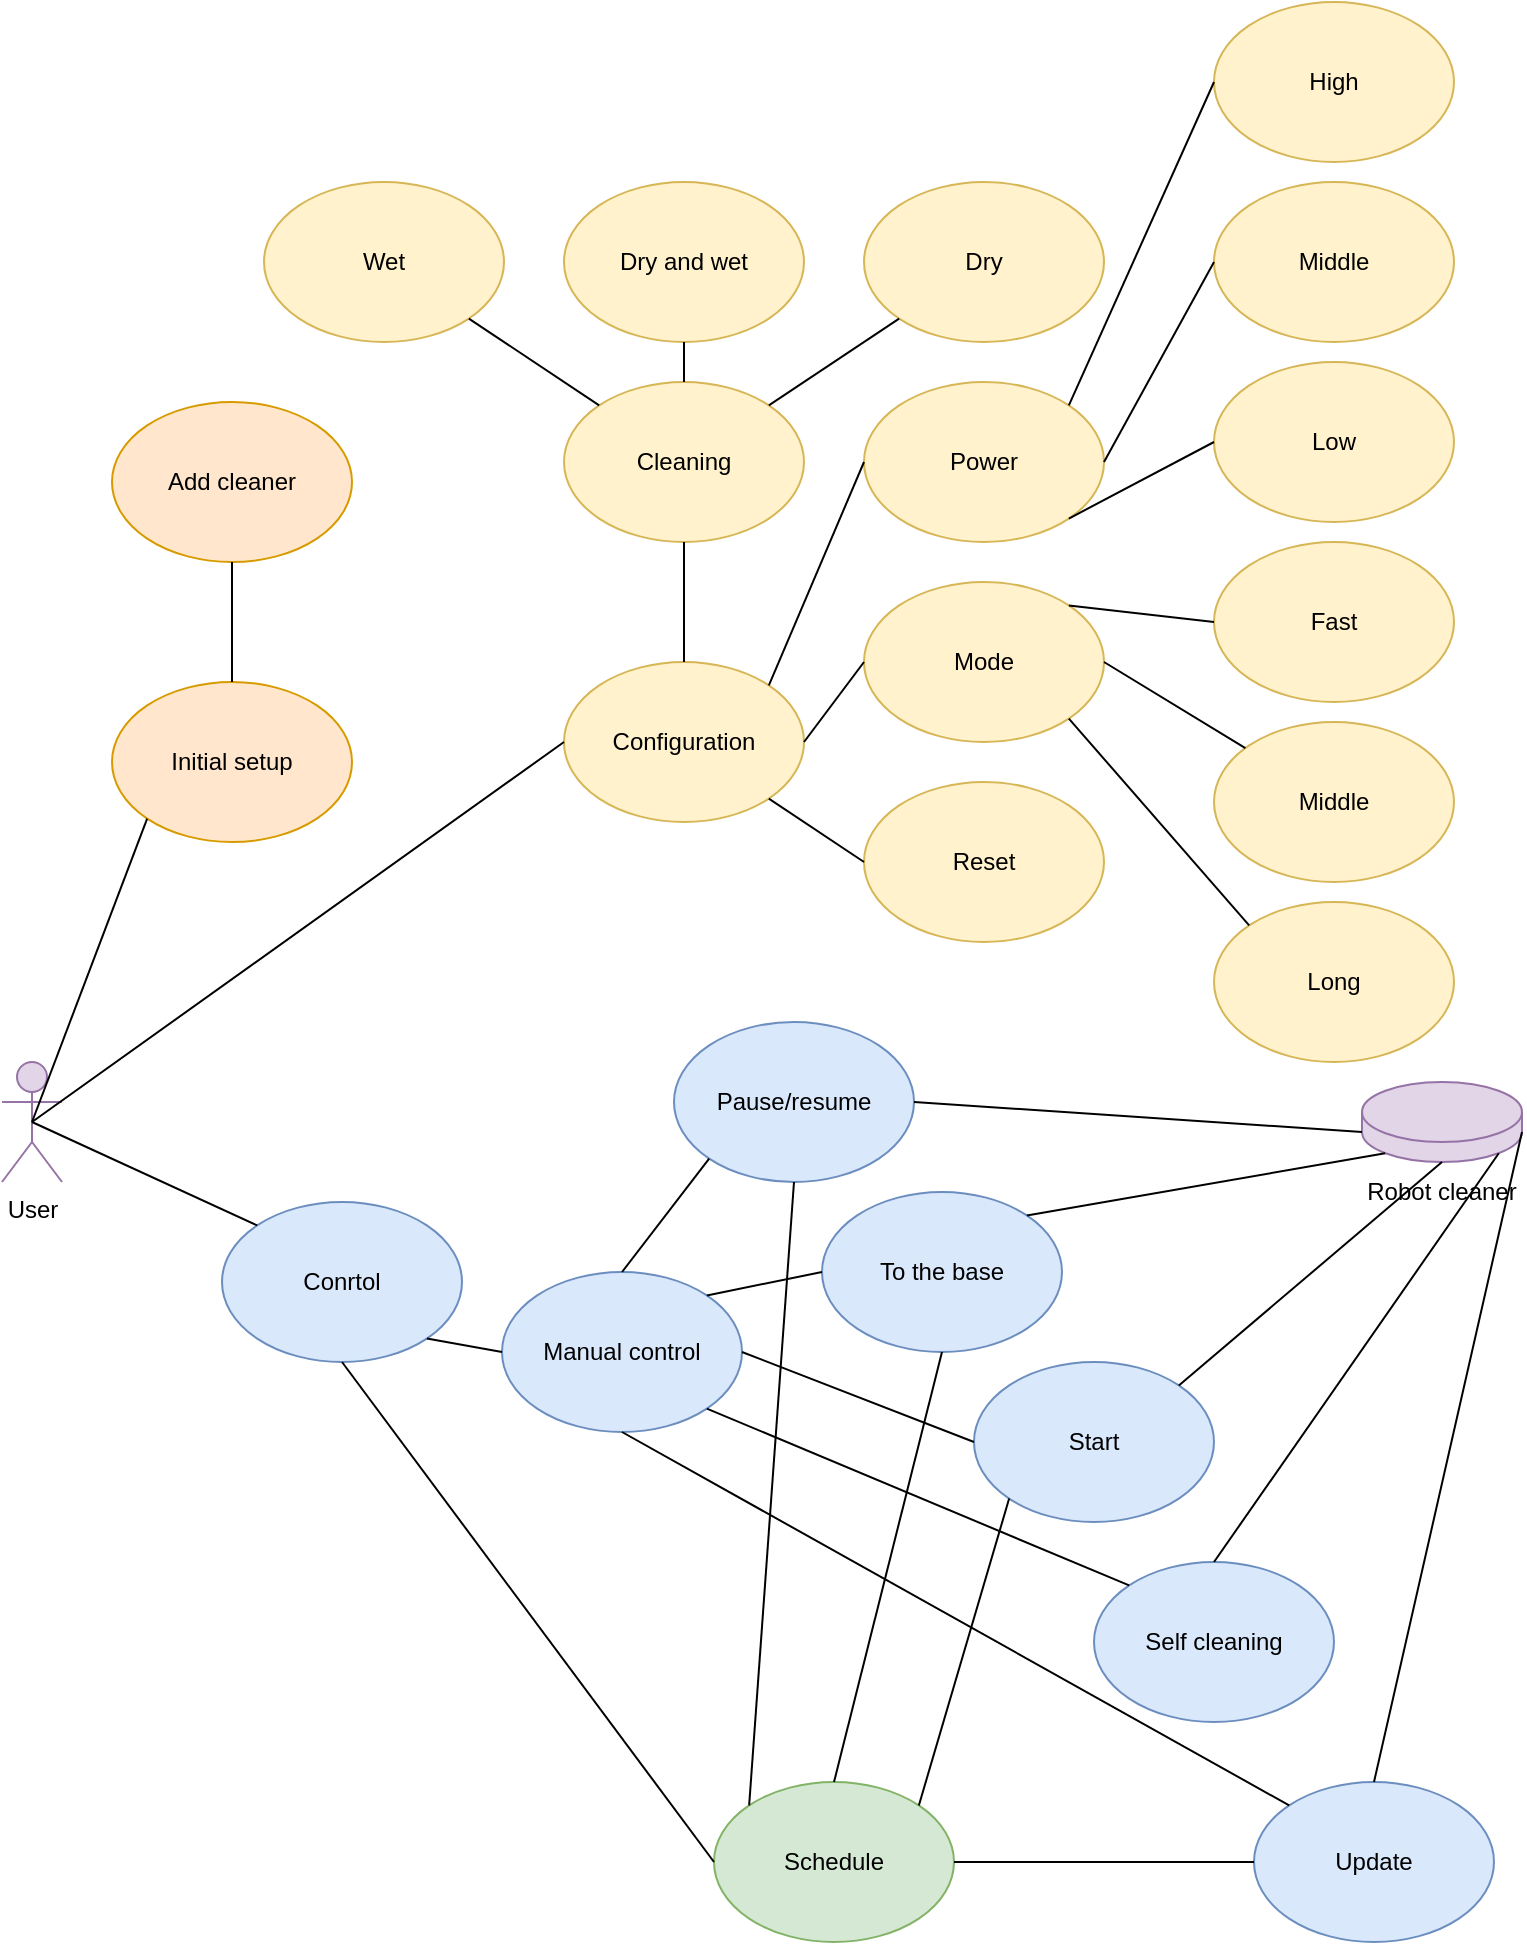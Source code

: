 <mxfile version="22.1.11" type="device">
  <diagram name="Страница — 1" id="Ka0GVukraK6KWafEzucV">
    <mxGraphModel dx="3585" dy="2090" grid="1" gridSize="10" guides="1" tooltips="1" connect="1" arrows="1" fold="1" page="1" pageScale="1" pageWidth="827" pageHeight="1169" math="0" shadow="0">
      <root>
        <mxCell id="0" />
        <mxCell id="1" parent="0" />
        <mxCell id="tF1bfnV3jYQsMt58wjSI-1" value="User" style="shape=umlActor;verticalLabelPosition=bottom;verticalAlign=top;html=1;outlineConnect=0;fillColor=#e1d5e7;strokeColor=#9673a6;" parent="1" vertex="1">
          <mxGeometry x="34" y="580" width="30" height="60" as="geometry" />
        </mxCell>
        <mxCell id="tF1bfnV3jYQsMt58wjSI-2" value="&lt;br&gt;&lt;br&gt;&lt;br&gt;Robot cleaner" style="shape=cylinder3;whiteSpace=wrap;html=1;boundedLbl=1;backgroundOutline=1;size=15;fillColor=#e1d5e7;strokeColor=#9673a6;" parent="1" vertex="1">
          <mxGeometry x="714" y="590" width="80" height="40" as="geometry" />
        </mxCell>
        <mxCell id="KCjV9fs8T_sXrVQNTSXh-2" value="Conrtol" style="ellipse;whiteSpace=wrap;html=1;fillColor=#dae8fc;strokeColor=#6c8ebf;" parent="1" vertex="1">
          <mxGeometry x="144" y="650" width="120" height="80" as="geometry" />
        </mxCell>
        <mxCell id="KCjV9fs8T_sXrVQNTSXh-3" value="Schedule" style="ellipse;whiteSpace=wrap;html=1;fillColor=#d5e8d4;strokeColor=#82b366;" parent="1" vertex="1">
          <mxGeometry x="390" y="940" width="120" height="80" as="geometry" />
        </mxCell>
        <mxCell id="KCjV9fs8T_sXrVQNTSXh-4" value="Cleaning" style="ellipse;whiteSpace=wrap;html=1;fillColor=#fff2cc;strokeColor=#d6b656;" parent="1" vertex="1">
          <mxGeometry x="315" y="240" width="120" height="80" as="geometry" />
        </mxCell>
        <mxCell id="KCjV9fs8T_sXrVQNTSXh-5" value="Dry" style="ellipse;whiteSpace=wrap;html=1;fillColor=#fff2cc;strokeColor=#d6b656;" parent="1" vertex="1">
          <mxGeometry x="465" y="140" width="120" height="80" as="geometry" />
        </mxCell>
        <mxCell id="KCjV9fs8T_sXrVQNTSXh-6" value="Wet" style="ellipse;whiteSpace=wrap;html=1;fillColor=#fff2cc;strokeColor=#d6b656;" parent="1" vertex="1">
          <mxGeometry x="165" y="140" width="120" height="80" as="geometry" />
        </mxCell>
        <mxCell id="KCjV9fs8T_sXrVQNTSXh-7" value="Manual control" style="ellipse;whiteSpace=wrap;html=1;fillColor=#dae8fc;strokeColor=#6c8ebf;" parent="1" vertex="1">
          <mxGeometry x="284" y="685" width="120" height="80" as="geometry" />
        </mxCell>
        <mxCell id="KCjV9fs8T_sXrVQNTSXh-8" value="Initial setup" style="ellipse;whiteSpace=wrap;html=1;fillColor=#ffe6cc;strokeColor=#d79b00;" parent="1" vertex="1">
          <mxGeometry x="89" y="390" width="120" height="80" as="geometry" />
        </mxCell>
        <mxCell id="KCjV9fs8T_sXrVQNTSXh-9" value="Update" style="ellipse;whiteSpace=wrap;html=1;fillColor=#dae8fc;strokeColor=#6c8ebf;" parent="1" vertex="1">
          <mxGeometry x="660" y="940" width="120" height="80" as="geometry" />
        </mxCell>
        <mxCell id="KCjV9fs8T_sXrVQNTSXh-10" value="To the base" style="ellipse;whiteSpace=wrap;html=1;fillColor=#dae8fc;strokeColor=#6c8ebf;" parent="1" vertex="1">
          <mxGeometry x="444" y="645" width="120" height="80" as="geometry" />
        </mxCell>
        <mxCell id="KCjV9fs8T_sXrVQNTSXh-11" value="Self cleaning" style="ellipse;whiteSpace=wrap;html=1;fillColor=#dae8fc;strokeColor=#6c8ebf;" parent="1" vertex="1">
          <mxGeometry x="580" y="830" width="120" height="80" as="geometry" />
        </mxCell>
        <mxCell id="KCjV9fs8T_sXrVQNTSXh-12" value="Power" style="ellipse;whiteSpace=wrap;html=1;fillColor=#fff2cc;strokeColor=#d6b656;" parent="1" vertex="1">
          <mxGeometry x="465" y="240" width="120" height="80" as="geometry" />
        </mxCell>
        <mxCell id="KCjV9fs8T_sXrVQNTSXh-13" value="Mode" style="ellipse;whiteSpace=wrap;html=1;fillColor=#fff2cc;strokeColor=#d6b656;" parent="1" vertex="1">
          <mxGeometry x="465" y="340" width="120" height="80" as="geometry" />
        </mxCell>
        <mxCell id="KCjV9fs8T_sXrVQNTSXh-14" value="Configuration" style="ellipse;whiteSpace=wrap;html=1;fillColor=#fff2cc;strokeColor=#d6b656;" parent="1" vertex="1">
          <mxGeometry x="315" y="380" width="120" height="80" as="geometry" />
        </mxCell>
        <mxCell id="KCjV9fs8T_sXrVQNTSXh-15" value="Pause/resume" style="ellipse;whiteSpace=wrap;html=1;fillColor=#dae8fc;strokeColor=#6c8ebf;" parent="1" vertex="1">
          <mxGeometry x="370" y="560" width="120" height="80" as="geometry" />
        </mxCell>
        <mxCell id="KCjV9fs8T_sXrVQNTSXh-16" value="Start" style="ellipse;whiteSpace=wrap;html=1;fillColor=#dae8fc;strokeColor=#6c8ebf;" parent="1" vertex="1">
          <mxGeometry x="520" y="730" width="120" height="80" as="geometry" />
        </mxCell>
        <mxCell id="KCjV9fs8T_sXrVQNTSXh-17" value="Dry and wet" style="ellipse;whiteSpace=wrap;html=1;fillColor=#fff2cc;strokeColor=#d6b656;" parent="1" vertex="1">
          <mxGeometry x="315" y="140" width="120" height="80" as="geometry" />
        </mxCell>
        <mxCell id="KCjV9fs8T_sXrVQNTSXh-18" value="" style="endArrow=none;html=1;rounded=0;entryX=0;entryY=0;entryDx=0;entryDy=0;exitX=0.5;exitY=0.5;exitDx=0;exitDy=0;exitPerimeter=0;" parent="1" source="tF1bfnV3jYQsMt58wjSI-1" target="KCjV9fs8T_sXrVQNTSXh-2" edge="1">
          <mxGeometry width="50" height="50" relative="1" as="geometry">
            <mxPoint x="474" y="680" as="sourcePoint" />
            <mxPoint x="524" y="630" as="targetPoint" />
          </mxGeometry>
        </mxCell>
        <mxCell id="KCjV9fs8T_sXrVQNTSXh-19" value="" style="endArrow=none;html=1;rounded=0;exitX=0.5;exitY=0.5;exitDx=0;exitDy=0;exitPerimeter=0;entryX=0;entryY=0.5;entryDx=0;entryDy=0;" parent="1" source="tF1bfnV3jYQsMt58wjSI-1" target="KCjV9fs8T_sXrVQNTSXh-14" edge="1">
          <mxGeometry width="50" height="50" relative="1" as="geometry">
            <mxPoint x="474" y="680" as="sourcePoint" />
            <mxPoint x="524" y="630" as="targetPoint" />
          </mxGeometry>
        </mxCell>
        <mxCell id="KCjV9fs8T_sXrVQNTSXh-20" value="" style="endArrow=none;html=1;rounded=0;exitX=0.5;exitY=0.5;exitDx=0;exitDy=0;exitPerimeter=0;entryX=0;entryY=1;entryDx=0;entryDy=0;" parent="1" source="tF1bfnV3jYQsMt58wjSI-1" target="KCjV9fs8T_sXrVQNTSXh-8" edge="1">
          <mxGeometry width="50" height="50" relative="1" as="geometry">
            <mxPoint x="474" y="680" as="sourcePoint" />
            <mxPoint x="524" y="630" as="targetPoint" />
          </mxGeometry>
        </mxCell>
        <mxCell id="KCjV9fs8T_sXrVQNTSXh-22" value="" style="endArrow=none;html=1;rounded=0;exitX=1;exitY=0.5;exitDx=0;exitDy=0;entryX=0;entryY=0.5;entryDx=0;entryDy=0;" parent="1" source="KCjV9fs8T_sXrVQNTSXh-14" target="KCjV9fs8T_sXrVQNTSXh-13" edge="1">
          <mxGeometry width="50" height="50" relative="1" as="geometry">
            <mxPoint x="495" y="570" as="sourcePoint" />
            <mxPoint x="545" y="520" as="targetPoint" />
          </mxGeometry>
        </mxCell>
        <mxCell id="KCjV9fs8T_sXrVQNTSXh-23" value="" style="endArrow=none;html=1;rounded=0;exitX=1;exitY=0;exitDx=0;exitDy=0;entryX=0;entryY=0.5;entryDx=0;entryDy=0;" parent="1" source="KCjV9fs8T_sXrVQNTSXh-14" target="KCjV9fs8T_sXrVQNTSXh-12" edge="1">
          <mxGeometry width="50" height="50" relative="1" as="geometry">
            <mxPoint x="495" y="570" as="sourcePoint" />
            <mxPoint x="545" y="520" as="targetPoint" />
          </mxGeometry>
        </mxCell>
        <mxCell id="KCjV9fs8T_sXrVQNTSXh-24" value="" style="endArrow=none;html=1;rounded=0;exitX=0.5;exitY=0;exitDx=0;exitDy=0;entryX=0.5;entryY=1;entryDx=0;entryDy=0;" parent="1" source="KCjV9fs8T_sXrVQNTSXh-14" target="KCjV9fs8T_sXrVQNTSXh-4" edge="1">
          <mxGeometry width="50" height="50" relative="1" as="geometry">
            <mxPoint x="427" y="402" as="sourcePoint" />
            <mxPoint x="475" y="370" as="targetPoint" />
          </mxGeometry>
        </mxCell>
        <mxCell id="KCjV9fs8T_sXrVQNTSXh-25" value="" style="endArrow=none;html=1;rounded=0;exitX=1;exitY=1;exitDx=0;exitDy=0;entryX=0;entryY=0;entryDx=0;entryDy=0;" parent="1" source="KCjV9fs8T_sXrVQNTSXh-6" target="KCjV9fs8T_sXrVQNTSXh-4" edge="1">
          <mxGeometry width="50" height="50" relative="1" as="geometry">
            <mxPoint x="437" y="412" as="sourcePoint" />
            <mxPoint x="485" y="380" as="targetPoint" />
          </mxGeometry>
        </mxCell>
        <mxCell id="KCjV9fs8T_sXrVQNTSXh-26" value="" style="endArrow=none;html=1;rounded=0;exitX=0.5;exitY=1;exitDx=0;exitDy=0;entryX=0.5;entryY=0;entryDx=0;entryDy=0;" parent="1" source="KCjV9fs8T_sXrVQNTSXh-17" target="KCjV9fs8T_sXrVQNTSXh-4" edge="1">
          <mxGeometry width="50" height="50" relative="1" as="geometry">
            <mxPoint x="447" y="422" as="sourcePoint" />
            <mxPoint x="495" y="390" as="targetPoint" />
          </mxGeometry>
        </mxCell>
        <mxCell id="KCjV9fs8T_sXrVQNTSXh-27" value="" style="endArrow=none;html=1;rounded=0;exitX=1;exitY=0;exitDx=0;exitDy=0;entryX=0;entryY=1;entryDx=0;entryDy=0;" parent="1" source="KCjV9fs8T_sXrVQNTSXh-4" target="KCjV9fs8T_sXrVQNTSXh-5" edge="1">
          <mxGeometry width="50" height="50" relative="1" as="geometry">
            <mxPoint x="457" y="432" as="sourcePoint" />
            <mxPoint x="505" y="400" as="targetPoint" />
          </mxGeometry>
        </mxCell>
        <mxCell id="KCjV9fs8T_sXrVQNTSXh-28" value="" style="endArrow=none;html=1;rounded=0;exitX=0.5;exitY=1;exitDx=0;exitDy=0;entryX=0;entryY=0.5;entryDx=0;entryDy=0;" parent="1" source="KCjV9fs8T_sXrVQNTSXh-2" target="KCjV9fs8T_sXrVQNTSXh-3" edge="1">
          <mxGeometry width="50" height="50" relative="1" as="geometry">
            <mxPoint x="446" y="552" as="sourcePoint" />
            <mxPoint x="494" y="520" as="targetPoint" />
          </mxGeometry>
        </mxCell>
        <mxCell id="KCjV9fs8T_sXrVQNTSXh-29" value="" style="endArrow=none;html=1;rounded=0;exitX=1;exitY=1;exitDx=0;exitDy=0;entryX=0;entryY=0.5;entryDx=0;entryDy=0;" parent="1" source="KCjV9fs8T_sXrVQNTSXh-2" target="KCjV9fs8T_sXrVQNTSXh-7" edge="1">
          <mxGeometry width="50" height="50" relative="1" as="geometry">
            <mxPoint x="456" y="562" as="sourcePoint" />
            <mxPoint x="504" y="530" as="targetPoint" />
          </mxGeometry>
        </mxCell>
        <mxCell id="KCjV9fs8T_sXrVQNTSXh-30" value="" style="endArrow=none;html=1;rounded=0;exitX=0.5;exitY=1;exitDx=0;exitDy=0;entryX=0;entryY=0;entryDx=0;entryDy=0;" parent="1" source="KCjV9fs8T_sXrVQNTSXh-7" target="KCjV9fs8T_sXrVQNTSXh-9" edge="1">
          <mxGeometry width="50" height="50" relative="1" as="geometry">
            <mxPoint x="274" y="700" as="sourcePoint" />
            <mxPoint x="304" y="700" as="targetPoint" />
          </mxGeometry>
        </mxCell>
        <mxCell id="KCjV9fs8T_sXrVQNTSXh-31" value="" style="endArrow=none;html=1;rounded=0;exitX=1;exitY=0;exitDx=0;exitDy=0;entryX=0;entryY=0.5;entryDx=0;entryDy=0;" parent="1" source="KCjV9fs8T_sXrVQNTSXh-7" target="KCjV9fs8T_sXrVQNTSXh-10" edge="1">
          <mxGeometry width="50" height="50" relative="1" as="geometry">
            <mxPoint x="406" y="772" as="sourcePoint" />
            <mxPoint x="454" y="700" as="targetPoint" />
          </mxGeometry>
        </mxCell>
        <mxCell id="KCjV9fs8T_sXrVQNTSXh-32" value="" style="endArrow=none;html=1;rounded=0;exitX=0.5;exitY=0;exitDx=0;exitDy=0;entryX=0;entryY=1;entryDx=0;entryDy=0;" parent="1" source="KCjV9fs8T_sXrVQNTSXh-7" target="KCjV9fs8T_sXrVQNTSXh-15" edge="1">
          <mxGeometry width="50" height="50" relative="1" as="geometry">
            <mxPoint x="416" y="782" as="sourcePoint" />
            <mxPoint x="464" y="710" as="targetPoint" />
          </mxGeometry>
        </mxCell>
        <mxCell id="KCjV9fs8T_sXrVQNTSXh-33" value="" style="endArrow=none;html=1;rounded=0;exitX=1;exitY=0.5;exitDx=0;exitDy=0;entryX=0;entryY=0.5;entryDx=0;entryDy=0;" parent="1" source="KCjV9fs8T_sXrVQNTSXh-7" target="KCjV9fs8T_sXrVQNTSXh-16" edge="1">
          <mxGeometry width="50" height="50" relative="1" as="geometry">
            <mxPoint x="426" y="792" as="sourcePoint" />
            <mxPoint x="474" y="720" as="targetPoint" />
          </mxGeometry>
        </mxCell>
        <mxCell id="KCjV9fs8T_sXrVQNTSXh-34" value="" style="endArrow=none;html=1;rounded=0;exitX=1;exitY=1;exitDx=0;exitDy=0;entryX=0;entryY=0;entryDx=0;entryDy=0;" parent="1" source="KCjV9fs8T_sXrVQNTSXh-7" target="KCjV9fs8T_sXrVQNTSXh-11" edge="1">
          <mxGeometry width="50" height="50" relative="1" as="geometry">
            <mxPoint x="436" y="802" as="sourcePoint" />
            <mxPoint x="484" y="730" as="targetPoint" />
          </mxGeometry>
        </mxCell>
        <mxCell id="KCjV9fs8T_sXrVQNTSXh-35" value="" style="endArrow=none;html=1;rounded=0;exitX=1;exitY=0;exitDx=0;exitDy=0;entryX=0.145;entryY=1;entryDx=0;entryDy=-4.35;entryPerimeter=0;" parent="1" source="KCjV9fs8T_sXrVQNTSXh-10" target="tF1bfnV3jYQsMt58wjSI-2" edge="1">
          <mxGeometry width="50" height="50" relative="1" as="geometry">
            <mxPoint x="406" y="772" as="sourcePoint" />
            <mxPoint x="454" y="700" as="targetPoint" />
          </mxGeometry>
        </mxCell>
        <mxCell id="KCjV9fs8T_sXrVQNTSXh-36" value="" style="endArrow=none;html=1;rounded=0;exitX=1;exitY=0.5;exitDx=0;exitDy=0;entryX=0;entryY=1;entryDx=0;entryDy=-15;entryPerimeter=0;" parent="1" source="KCjV9fs8T_sXrVQNTSXh-15" target="tF1bfnV3jYQsMt58wjSI-2" edge="1">
          <mxGeometry width="50" height="50" relative="1" as="geometry">
            <mxPoint x="556" y="772" as="sourcePoint" />
            <mxPoint x="736" y="636" as="targetPoint" />
          </mxGeometry>
        </mxCell>
        <mxCell id="KCjV9fs8T_sXrVQNTSXh-37" value="" style="endArrow=none;html=1;rounded=0;exitX=0.5;exitY=0;exitDx=0;exitDy=0;entryX=0.855;entryY=1;entryDx=0;entryDy=-4.35;entryPerimeter=0;" parent="1" source="KCjV9fs8T_sXrVQNTSXh-11" target="tF1bfnV3jYQsMt58wjSI-2" edge="1">
          <mxGeometry width="50" height="50" relative="1" as="geometry">
            <mxPoint x="566" y="782" as="sourcePoint" />
            <mxPoint x="746" y="646" as="targetPoint" />
          </mxGeometry>
        </mxCell>
        <mxCell id="KCjV9fs8T_sXrVQNTSXh-38" value="" style="endArrow=none;html=1;rounded=0;exitX=1;exitY=0;exitDx=0;exitDy=0;entryX=0.5;entryY=1;entryDx=0;entryDy=0;entryPerimeter=0;" parent="1" source="KCjV9fs8T_sXrVQNTSXh-16" target="tF1bfnV3jYQsMt58wjSI-2" edge="1">
          <mxGeometry width="50" height="50" relative="1" as="geometry">
            <mxPoint x="576" y="792" as="sourcePoint" />
            <mxPoint x="756" y="656" as="targetPoint" />
          </mxGeometry>
        </mxCell>
        <mxCell id="KCjV9fs8T_sXrVQNTSXh-39" value="Reset" style="ellipse;whiteSpace=wrap;html=1;fillColor=#fff2cc;strokeColor=#d6b656;" parent="1" vertex="1">
          <mxGeometry x="465" y="440" width="120" height="80" as="geometry" />
        </mxCell>
        <mxCell id="KCjV9fs8T_sXrVQNTSXh-40" value="" style="endArrow=none;html=1;rounded=0;exitX=1;exitY=1;exitDx=0;exitDy=0;entryX=0;entryY=0.5;entryDx=0;entryDy=0;" parent="1" source="KCjV9fs8T_sXrVQNTSXh-14" target="KCjV9fs8T_sXrVQNTSXh-39" edge="1">
          <mxGeometry width="50" height="50" relative="1" as="geometry">
            <mxPoint x="445" y="430" as="sourcePoint" />
            <mxPoint x="475" y="390" as="targetPoint" />
          </mxGeometry>
        </mxCell>
        <mxCell id="Cf-lhE30uROeTPRjq0yv-2" value="Add cleaner" style="ellipse;whiteSpace=wrap;html=1;fillColor=#ffe6cc;strokeColor=#d79b00;" vertex="1" parent="1">
          <mxGeometry x="89" y="250" width="120" height="80" as="geometry" />
        </mxCell>
        <mxCell id="Cf-lhE30uROeTPRjq0yv-4" value="" style="endArrow=none;html=1;rounded=0;exitX=0.5;exitY=0;exitDx=0;exitDy=0;entryX=0.5;entryY=1;entryDx=0;entryDy=0;" edge="1" parent="1" source="KCjV9fs8T_sXrVQNTSXh-8" target="Cf-lhE30uROeTPRjq0yv-2">
          <mxGeometry width="50" height="50" relative="1" as="geometry">
            <mxPoint x="14" y="600" as="sourcePoint" />
            <mxPoint x="127" y="478" as="targetPoint" />
          </mxGeometry>
        </mxCell>
        <mxCell id="Cf-lhE30uROeTPRjq0yv-5" value="" style="endArrow=none;html=1;rounded=0;exitX=0;exitY=1;exitDx=0;exitDy=0;entryX=1;entryY=0;entryDx=0;entryDy=0;" edge="1" parent="1" source="KCjV9fs8T_sXrVQNTSXh-16" target="KCjV9fs8T_sXrVQNTSXh-3">
          <mxGeometry width="50" height="50" relative="1" as="geometry">
            <mxPoint x="354" y="800" as="sourcePoint" />
            <mxPoint x="354" y="835" as="targetPoint" />
          </mxGeometry>
        </mxCell>
        <mxCell id="Cf-lhE30uROeTPRjq0yv-6" value="" style="endArrow=none;html=1;rounded=0;exitX=0.5;exitY=1;exitDx=0;exitDy=0;entryX=0.5;entryY=0;entryDx=0;entryDy=0;" edge="1" parent="1" source="KCjV9fs8T_sXrVQNTSXh-10" target="KCjV9fs8T_sXrVQNTSXh-3">
          <mxGeometry width="50" height="50" relative="1" as="geometry">
            <mxPoint x="364" y="810" as="sourcePoint" />
            <mxPoint x="364" y="845" as="targetPoint" />
          </mxGeometry>
        </mxCell>
        <mxCell id="Cf-lhE30uROeTPRjq0yv-8" value="" style="endArrow=none;html=1;rounded=0;exitX=0.5;exitY=1;exitDx=0;exitDy=0;entryX=0;entryY=0;entryDx=0;entryDy=0;" edge="1" parent="1" source="KCjV9fs8T_sXrVQNTSXh-15" target="KCjV9fs8T_sXrVQNTSXh-3">
          <mxGeometry width="50" height="50" relative="1" as="geometry">
            <mxPoint x="594" y="750" as="sourcePoint" />
            <mxPoint x="440" y="950" as="targetPoint" />
          </mxGeometry>
        </mxCell>
        <mxCell id="Cf-lhE30uROeTPRjq0yv-9" value="" style="endArrow=none;html=1;rounded=0;exitX=0.5;exitY=0;exitDx=0;exitDy=0;entryX=1;entryY=1;entryDx=0;entryDy=-15;entryPerimeter=0;" edge="1" parent="1" source="KCjV9fs8T_sXrVQNTSXh-9" target="tF1bfnV3jYQsMt58wjSI-2">
          <mxGeometry width="50" height="50" relative="1" as="geometry">
            <mxPoint x="650" y="840" as="sourcePoint" />
            <mxPoint x="792" y="636" as="targetPoint" />
          </mxGeometry>
        </mxCell>
        <mxCell id="Cf-lhE30uROeTPRjq0yv-10" value="" style="endArrow=none;html=1;rounded=0;exitX=1;exitY=0.5;exitDx=0;exitDy=0;entryX=0;entryY=0.5;entryDx=0;entryDy=0;" edge="1" parent="1" source="KCjV9fs8T_sXrVQNTSXh-3" target="KCjV9fs8T_sXrVQNTSXh-9">
          <mxGeometry width="50" height="50" relative="1" as="geometry">
            <mxPoint x="660" y="850" as="sourcePoint" />
            <mxPoint x="802" y="646" as="targetPoint" />
          </mxGeometry>
        </mxCell>
        <mxCell id="Cf-lhE30uROeTPRjq0yv-11" value="Long" style="ellipse;whiteSpace=wrap;html=1;fillColor=#fff2cc;strokeColor=#d6b656;" vertex="1" parent="1">
          <mxGeometry x="640" y="500" width="120" height="80" as="geometry" />
        </mxCell>
        <mxCell id="Cf-lhE30uROeTPRjq0yv-12" value="Middle" style="ellipse;whiteSpace=wrap;html=1;fillColor=#fff2cc;strokeColor=#d6b656;" vertex="1" parent="1">
          <mxGeometry x="640" y="410" width="120" height="80" as="geometry" />
        </mxCell>
        <mxCell id="Cf-lhE30uROeTPRjq0yv-13" value="Fast" style="ellipse;whiteSpace=wrap;html=1;fillColor=#fff2cc;strokeColor=#d6b656;" vertex="1" parent="1">
          <mxGeometry x="640" y="320" width="120" height="80" as="geometry" />
        </mxCell>
        <mxCell id="Cf-lhE30uROeTPRjq0yv-14" value="Low" style="ellipse;whiteSpace=wrap;html=1;fillColor=#fff2cc;strokeColor=#d6b656;" vertex="1" parent="1">
          <mxGeometry x="640" y="230" width="120" height="80" as="geometry" />
        </mxCell>
        <mxCell id="Cf-lhE30uROeTPRjq0yv-15" value="Middle" style="ellipse;whiteSpace=wrap;html=1;fillColor=#fff2cc;strokeColor=#d6b656;" vertex="1" parent="1">
          <mxGeometry x="640" y="140" width="120" height="80" as="geometry" />
        </mxCell>
        <mxCell id="Cf-lhE30uROeTPRjq0yv-16" value="High" style="ellipse;whiteSpace=wrap;html=1;fillColor=#fff2cc;strokeColor=#d6b656;" vertex="1" parent="1">
          <mxGeometry x="640" y="50" width="120" height="80" as="geometry" />
        </mxCell>
        <mxCell id="Cf-lhE30uROeTPRjq0yv-17" value="" style="endArrow=none;html=1;rounded=0;exitX=1;exitY=0;exitDx=0;exitDy=0;entryX=0;entryY=0.5;entryDx=0;entryDy=0;" edge="1" parent="1" source="KCjV9fs8T_sXrVQNTSXh-12" target="Cf-lhE30uROeTPRjq0yv-16">
          <mxGeometry width="50" height="50" relative="1" as="geometry">
            <mxPoint x="427" y="402" as="sourcePoint" />
            <mxPoint x="475" y="290" as="targetPoint" />
          </mxGeometry>
        </mxCell>
        <mxCell id="Cf-lhE30uROeTPRjq0yv-18" value="" style="endArrow=none;html=1;rounded=0;exitX=1;exitY=0.5;exitDx=0;exitDy=0;entryX=0;entryY=0.5;entryDx=0;entryDy=0;" edge="1" parent="1" source="KCjV9fs8T_sXrVQNTSXh-12" target="Cf-lhE30uROeTPRjq0yv-15">
          <mxGeometry width="50" height="50" relative="1" as="geometry">
            <mxPoint x="577" y="262" as="sourcePoint" />
            <mxPoint x="650" y="100" as="targetPoint" />
          </mxGeometry>
        </mxCell>
        <mxCell id="Cf-lhE30uROeTPRjq0yv-19" value="" style="endArrow=none;html=1;rounded=0;exitX=1;exitY=1;exitDx=0;exitDy=0;entryX=0;entryY=0.5;entryDx=0;entryDy=0;" edge="1" parent="1" source="KCjV9fs8T_sXrVQNTSXh-12" target="Cf-lhE30uROeTPRjq0yv-14">
          <mxGeometry width="50" height="50" relative="1" as="geometry">
            <mxPoint x="587" y="272" as="sourcePoint" />
            <mxPoint x="660" y="110" as="targetPoint" />
          </mxGeometry>
        </mxCell>
        <mxCell id="Cf-lhE30uROeTPRjq0yv-20" value="" style="endArrow=none;html=1;rounded=0;exitX=1;exitY=0;exitDx=0;exitDy=0;entryX=0;entryY=0.5;entryDx=0;entryDy=0;" edge="1" parent="1" source="KCjV9fs8T_sXrVQNTSXh-13" target="Cf-lhE30uROeTPRjq0yv-13">
          <mxGeometry width="50" height="50" relative="1" as="geometry">
            <mxPoint x="597" y="282" as="sourcePoint" />
            <mxPoint x="670" y="120" as="targetPoint" />
          </mxGeometry>
        </mxCell>
        <mxCell id="Cf-lhE30uROeTPRjq0yv-21" value="" style="endArrow=none;html=1;rounded=0;exitX=1;exitY=0.5;exitDx=0;exitDy=0;" edge="1" parent="1" source="KCjV9fs8T_sXrVQNTSXh-13" target="Cf-lhE30uROeTPRjq0yv-12">
          <mxGeometry width="50" height="50" relative="1" as="geometry">
            <mxPoint x="607" y="292" as="sourcePoint" />
            <mxPoint x="680" y="130" as="targetPoint" />
          </mxGeometry>
        </mxCell>
        <mxCell id="Cf-lhE30uROeTPRjq0yv-22" value="" style="endArrow=none;html=1;rounded=0;exitX=1;exitY=1;exitDx=0;exitDy=0;entryX=0;entryY=0;entryDx=0;entryDy=0;" edge="1" parent="1" source="KCjV9fs8T_sXrVQNTSXh-13" target="Cf-lhE30uROeTPRjq0yv-11">
          <mxGeometry width="50" height="50" relative="1" as="geometry">
            <mxPoint x="617" y="302" as="sourcePoint" />
            <mxPoint x="690" y="140" as="targetPoint" />
          </mxGeometry>
        </mxCell>
      </root>
    </mxGraphModel>
  </diagram>
</mxfile>
